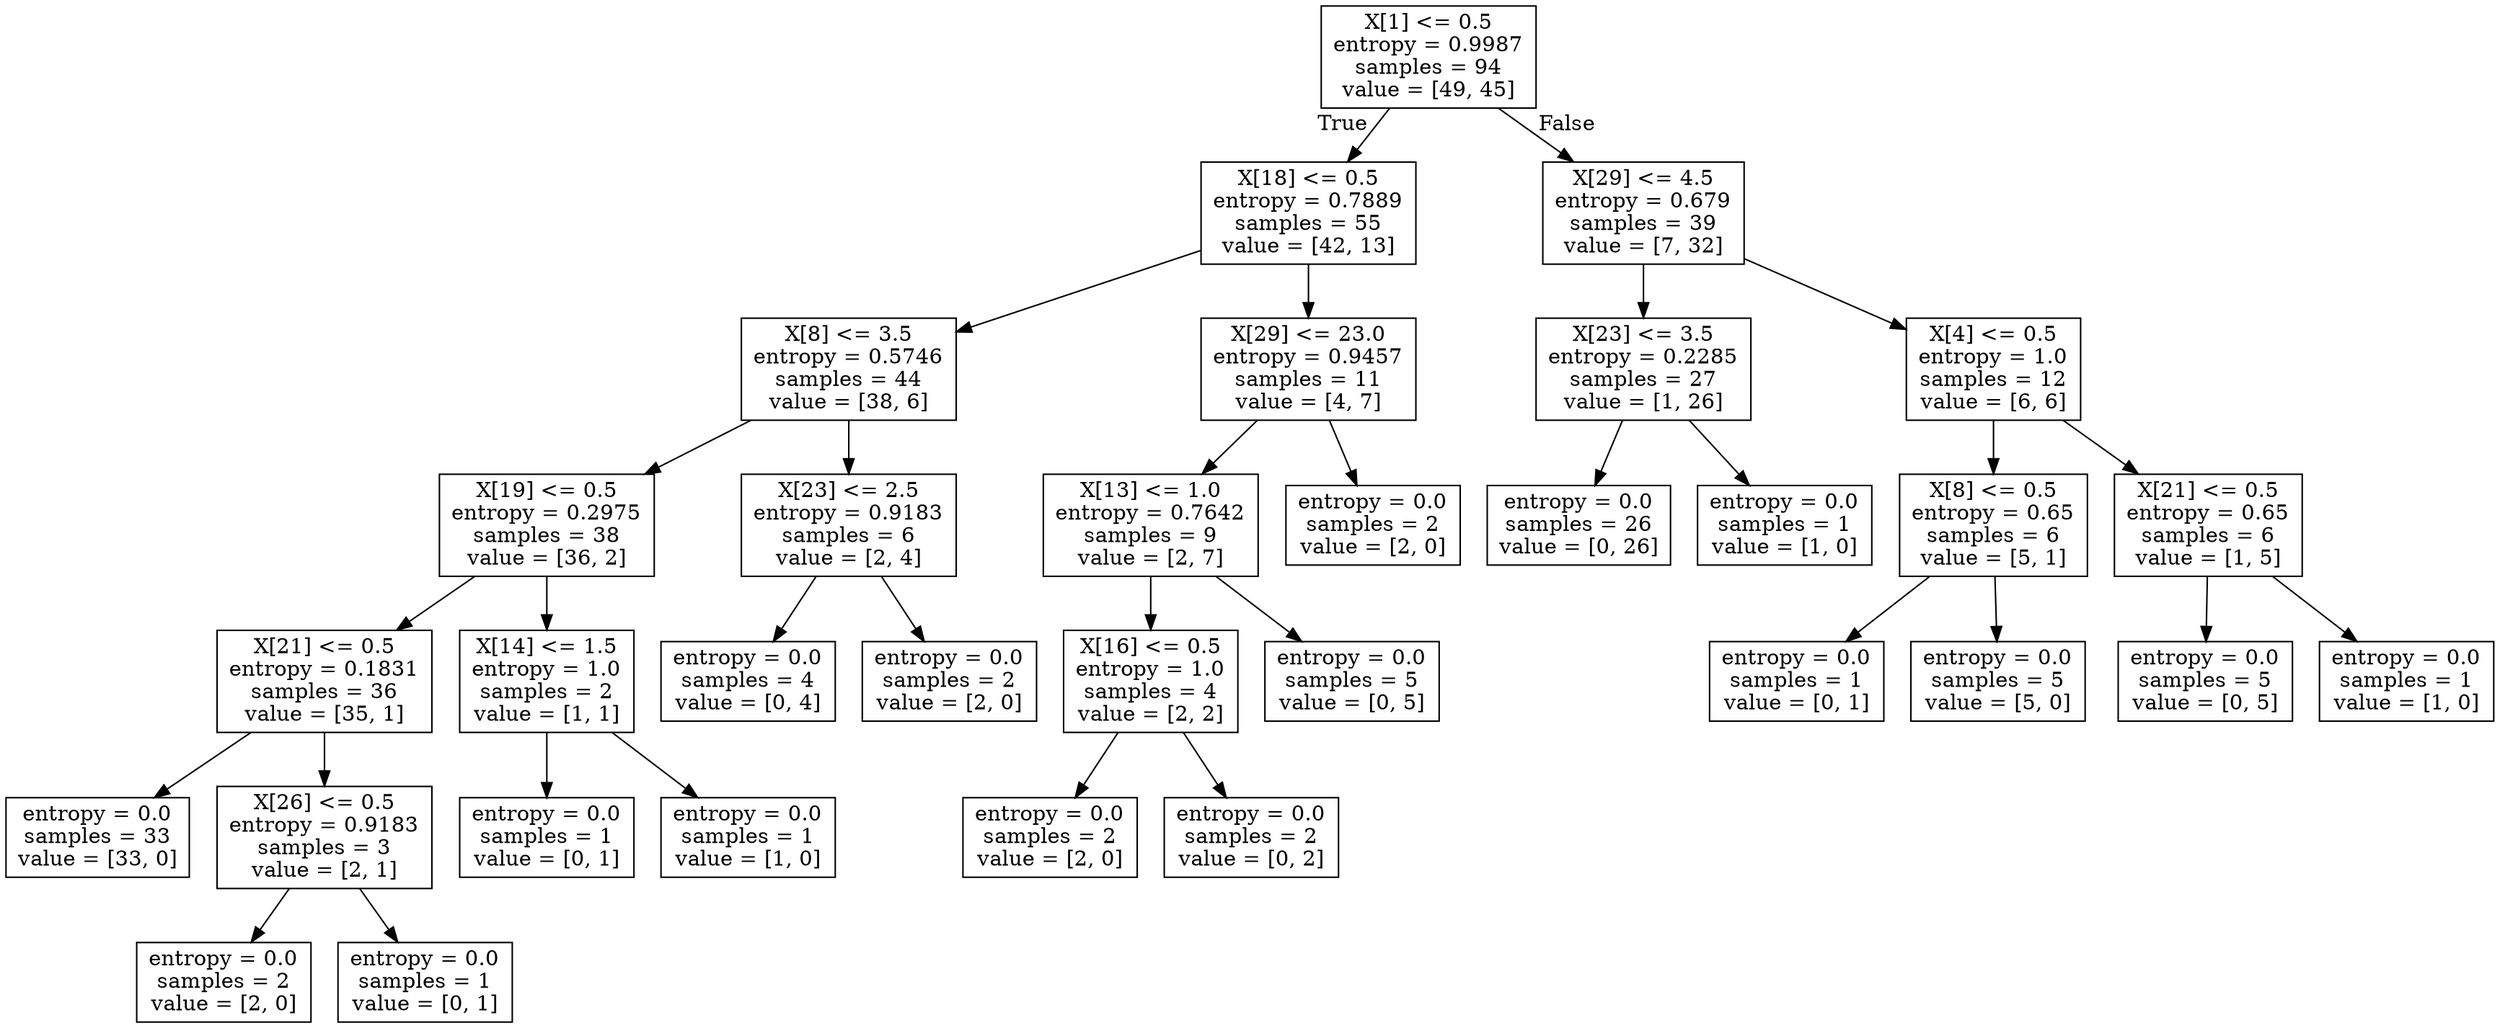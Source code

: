 digraph Tree {
node [shape=box] ;
0 [label="X[1] <= 0.5\nentropy = 0.9987\nsamples = 94\nvalue = [49, 45]"] ;
1 [label="X[18] <= 0.5\nentropy = 0.7889\nsamples = 55\nvalue = [42, 13]"] ;
0 -> 1 [labeldistance=2.5, labelangle=45, headlabel="True"] ;
2 [label="X[8] <= 3.5\nentropy = 0.5746\nsamples = 44\nvalue = [38, 6]"] ;
1 -> 2 ;
3 [label="X[19] <= 0.5\nentropy = 0.2975\nsamples = 38\nvalue = [36, 2]"] ;
2 -> 3 ;
4 [label="X[21] <= 0.5\nentropy = 0.1831\nsamples = 36\nvalue = [35, 1]"] ;
3 -> 4 ;
5 [label="entropy = 0.0\nsamples = 33\nvalue = [33, 0]"] ;
4 -> 5 ;
6 [label="X[26] <= 0.5\nentropy = 0.9183\nsamples = 3\nvalue = [2, 1]"] ;
4 -> 6 ;
7 [label="entropy = 0.0\nsamples = 2\nvalue = [2, 0]"] ;
6 -> 7 ;
8 [label="entropy = 0.0\nsamples = 1\nvalue = [0, 1]"] ;
6 -> 8 ;
9 [label="X[14] <= 1.5\nentropy = 1.0\nsamples = 2\nvalue = [1, 1]"] ;
3 -> 9 ;
10 [label="entropy = 0.0\nsamples = 1\nvalue = [0, 1]"] ;
9 -> 10 ;
11 [label="entropy = 0.0\nsamples = 1\nvalue = [1, 0]"] ;
9 -> 11 ;
12 [label="X[23] <= 2.5\nentropy = 0.9183\nsamples = 6\nvalue = [2, 4]"] ;
2 -> 12 ;
13 [label="entropy = 0.0\nsamples = 4\nvalue = [0, 4]"] ;
12 -> 13 ;
14 [label="entropy = 0.0\nsamples = 2\nvalue = [2, 0]"] ;
12 -> 14 ;
15 [label="X[29] <= 23.0\nentropy = 0.9457\nsamples = 11\nvalue = [4, 7]"] ;
1 -> 15 ;
16 [label="X[13] <= 1.0\nentropy = 0.7642\nsamples = 9\nvalue = [2, 7]"] ;
15 -> 16 ;
17 [label="X[16] <= 0.5\nentropy = 1.0\nsamples = 4\nvalue = [2, 2]"] ;
16 -> 17 ;
18 [label="entropy = 0.0\nsamples = 2\nvalue = [2, 0]"] ;
17 -> 18 ;
19 [label="entropy = 0.0\nsamples = 2\nvalue = [0, 2]"] ;
17 -> 19 ;
20 [label="entropy = 0.0\nsamples = 5\nvalue = [0, 5]"] ;
16 -> 20 ;
21 [label="entropy = 0.0\nsamples = 2\nvalue = [2, 0]"] ;
15 -> 21 ;
22 [label="X[29] <= 4.5\nentropy = 0.679\nsamples = 39\nvalue = [7, 32]"] ;
0 -> 22 [labeldistance=2.5, labelangle=-45, headlabel="False"] ;
23 [label="X[23] <= 3.5\nentropy = 0.2285\nsamples = 27\nvalue = [1, 26]"] ;
22 -> 23 ;
24 [label="entropy = 0.0\nsamples = 26\nvalue = [0, 26]"] ;
23 -> 24 ;
25 [label="entropy = 0.0\nsamples = 1\nvalue = [1, 0]"] ;
23 -> 25 ;
26 [label="X[4] <= 0.5\nentropy = 1.0\nsamples = 12\nvalue = [6, 6]"] ;
22 -> 26 ;
27 [label="X[8] <= 0.5\nentropy = 0.65\nsamples = 6\nvalue = [5, 1]"] ;
26 -> 27 ;
28 [label="entropy = 0.0\nsamples = 1\nvalue = [0, 1]"] ;
27 -> 28 ;
29 [label="entropy = 0.0\nsamples = 5\nvalue = [5, 0]"] ;
27 -> 29 ;
30 [label="X[21] <= 0.5\nentropy = 0.65\nsamples = 6\nvalue = [1, 5]"] ;
26 -> 30 ;
31 [label="entropy = 0.0\nsamples = 5\nvalue = [0, 5]"] ;
30 -> 31 ;
32 [label="entropy = 0.0\nsamples = 1\nvalue = [1, 0]"] ;
30 -> 32 ;
}